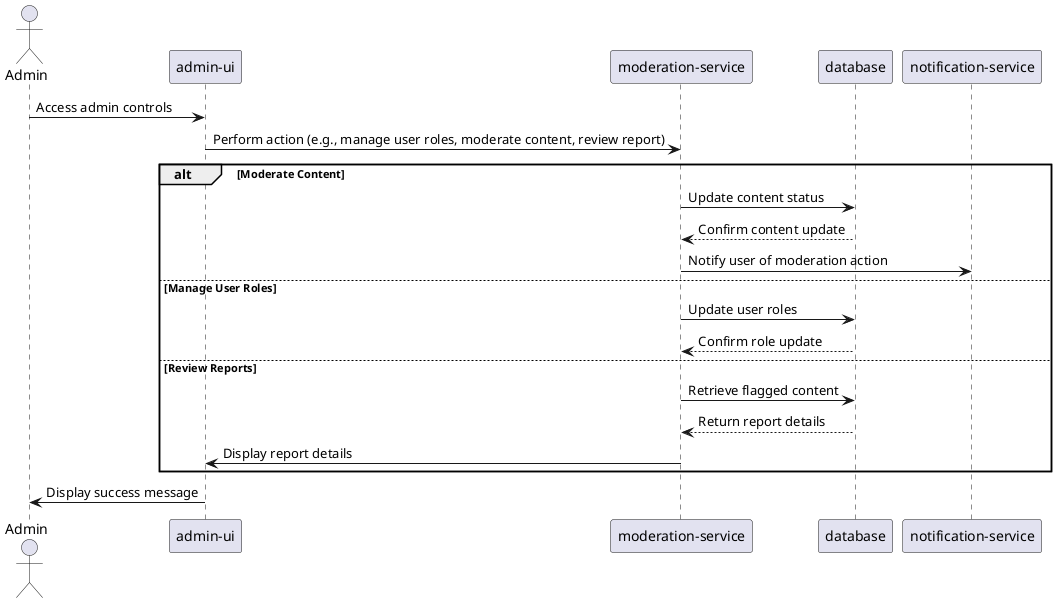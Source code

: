 @startuml admin-controls-sequence-diagram

actor Admin
participant "admin-ui" as AdminUI
participant "moderation-service" as ModService
participant "database" as DB
participant "notification-service" as NotifService

Admin -> AdminUI: Access admin controls
AdminUI -> ModService: Perform action (e.g., manage user roles, moderate content, review report)

alt Moderate Content
    ModService -> DB: Update content status
    DB --> ModService: Confirm content update
    ModService -> NotifService: Notify user of moderation action
else Manage User Roles
    ModService -> DB: Update user roles
    DB --> ModService: Confirm role update
else Review Reports
    ModService -> DB: Retrieve flagged content
    DB --> ModService: Return report details
    ModService -> AdminUI: Display report details
end

AdminUI -> Admin: Display success message
@enduml
